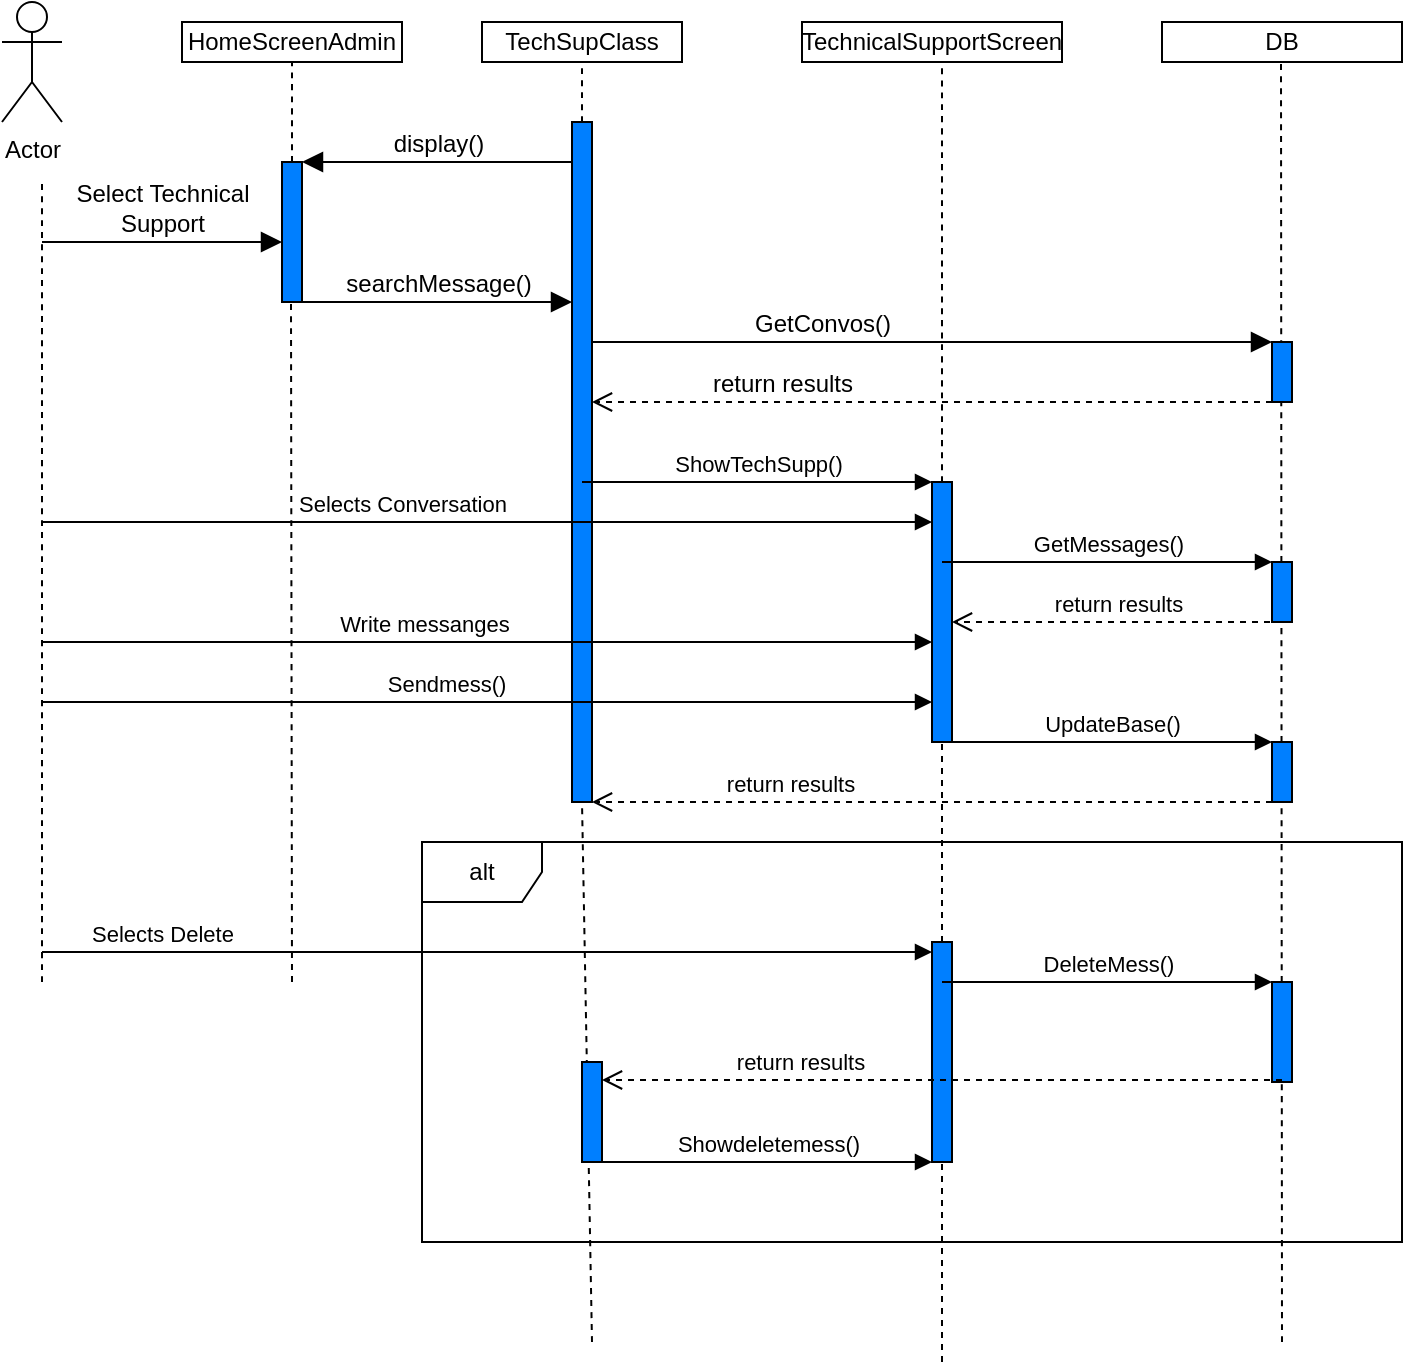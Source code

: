 <mxfile version="27.0.5">
  <diagram name="Page-1" id="2YBvvXClWsGukQMizWep">
    <mxGraphModel dx="1281" dy="567" grid="1" gridSize="10" guides="1" tooltips="1" connect="1" arrows="1" fold="1" page="1" pageScale="1" pageWidth="850" pageHeight="1100" math="0" shadow="0">
      <root>
        <mxCell id="0" />
        <mxCell id="1" parent="0" />
        <mxCell id="TdxsLVjeIcnPvg69hCgn-1" value="Actor" style="shape=umlActor;verticalLabelPosition=bottom;verticalAlign=top;html=1;outlineConnect=0;" parent="1" vertex="1">
          <mxGeometry x="10" y="30" width="30" height="60" as="geometry" />
        </mxCell>
        <mxCell id="TdxsLVjeIcnPvg69hCgn-2" value="DB" style="rounded=0;whiteSpace=wrap;html=1;" parent="1" vertex="1">
          <mxGeometry x="590" y="40" width="120" height="20" as="geometry" />
        </mxCell>
        <mxCell id="TdxsLVjeIcnPvg69hCgn-3" value="TechnicalSupportScreen" style="rounded=0;whiteSpace=wrap;html=1;" parent="1" vertex="1">
          <mxGeometry x="410" y="40" width="130" height="20" as="geometry" />
        </mxCell>
        <mxCell id="TdxsLVjeIcnPvg69hCgn-4" value="TechSupClass" style="rounded=0;whiteSpace=wrap;html=1;" parent="1" vertex="1">
          <mxGeometry x="250" y="40" width="100" height="20" as="geometry" />
        </mxCell>
        <mxCell id="TdxsLVjeIcnPvg69hCgn-5" value="HomeScreenAdmin" style="rounded=0;whiteSpace=wrap;html=1;" parent="1" vertex="1">
          <mxGeometry x="100" y="40" width="110" height="20" as="geometry" />
        </mxCell>
        <mxCell id="TdxsLVjeIcnPvg69hCgn-6" value="" style="endArrow=none;dashed=1;html=1;rounded=0;fontSize=12;startSize=8;endSize=8;curved=1;" parent="1" source="TdxsLVjeIcnPvg69hCgn-23" edge="1">
          <mxGeometry width="50" height="50" relative="1" as="geometry">
            <mxPoint x="480" y="520" as="sourcePoint" />
            <mxPoint x="480" y="60" as="targetPoint" />
          </mxGeometry>
        </mxCell>
        <mxCell id="TdxsLVjeIcnPvg69hCgn-7" value="" style="endArrow=none;dashed=1;html=1;rounded=0;fontSize=12;startSize=8;endSize=8;curved=1;" parent="1" source="TdxsLVjeIcnPvg69hCgn-16" edge="1">
          <mxGeometry width="50" height="50" relative="1" as="geometry">
            <mxPoint x="300" y="520" as="sourcePoint" />
            <mxPoint x="300" y="60" as="targetPoint" />
          </mxGeometry>
        </mxCell>
        <mxCell id="TdxsLVjeIcnPvg69hCgn-8" value="" style="endArrow=none;dashed=1;html=1;rounded=0;fontSize=12;startSize=8;endSize=8;curved=1;entryX=0.5;entryY=1;entryDx=0;entryDy=0;" parent="1" source="TdxsLVjeIcnPvg69hCgn-12" target="TdxsLVjeIcnPvg69hCgn-5" edge="1">
          <mxGeometry width="50" height="50" relative="1" as="geometry">
            <mxPoint x="160" y="520" as="sourcePoint" />
            <mxPoint x="140" y="60" as="targetPoint" />
          </mxGeometry>
        </mxCell>
        <mxCell id="TdxsLVjeIcnPvg69hCgn-9" value="" style="endArrow=none;dashed=1;html=1;rounded=0;fontSize=12;startSize=8;endSize=8;curved=1;" parent="1" edge="1">
          <mxGeometry width="50" height="50" relative="1" as="geometry">
            <mxPoint x="30" y="520" as="sourcePoint" />
            <mxPoint x="30" y="120" as="targetPoint" />
          </mxGeometry>
        </mxCell>
        <mxCell id="TdxsLVjeIcnPvg69hCgn-10" value="" style="endArrow=none;dashed=1;html=1;rounded=0;fontSize=12;startSize=8;endSize=8;curved=1;" parent="1" edge="1">
          <mxGeometry width="50" height="50" relative="1" as="geometry">
            <mxPoint x="650" y="700" as="sourcePoint" />
            <mxPoint x="649.5" y="60" as="targetPoint" />
          </mxGeometry>
        </mxCell>
        <mxCell id="TdxsLVjeIcnPvg69hCgn-11" value="Select Technical&lt;div&gt;Support&lt;/div&gt;" style="html=1;verticalAlign=bottom;endArrow=block;curved=0;rounded=0;fontSize=12;startSize=8;endSize=8;" parent="1" target="TdxsLVjeIcnPvg69hCgn-12" edge="1">
          <mxGeometry width="80" relative="1" as="geometry">
            <mxPoint x="30" y="150" as="sourcePoint" />
            <mxPoint x="130" y="150" as="targetPoint" />
          </mxGeometry>
        </mxCell>
        <mxCell id="TdxsLVjeIcnPvg69hCgn-12" value="" style="html=1;points=[[0,0,0,0,5],[0,1,0,0,-5],[1,0,0,0,5],[1,1,0,0,-5]];perimeter=orthogonalPerimeter;outlineConnect=0;targetShapes=umlLifeline;portConstraint=eastwest;newEdgeStyle={&quot;curved&quot;:0,&quot;rounded&quot;:0};fillColor=#007FFF;" parent="1" vertex="1">
          <mxGeometry x="150" y="110" width="10" height="70" as="geometry" />
        </mxCell>
        <mxCell id="TdxsLVjeIcnPvg69hCgn-13" value="searchMessage()" style="html=1;verticalAlign=bottom;endArrow=block;curved=0;rounded=0;fontSize=12;startSize=8;endSize=8;" parent="1" target="TdxsLVjeIcnPvg69hCgn-16" edge="1">
          <mxGeometry width="80" relative="1" as="geometry">
            <mxPoint x="160" y="180" as="sourcePoint" />
            <mxPoint x="230" y="180" as="targetPoint" />
          </mxGeometry>
        </mxCell>
        <mxCell id="TdxsLVjeIcnPvg69hCgn-14" value="display()" style="html=1;verticalAlign=bottom;endArrow=block;curved=0;rounded=0;fontSize=12;startSize=8;endSize=8;" parent="1" source="TdxsLVjeIcnPvg69hCgn-16" edge="1">
          <mxGeometry width="80" relative="1" as="geometry">
            <mxPoint x="250" y="130" as="sourcePoint" />
            <mxPoint x="160" y="110" as="targetPoint" />
          </mxGeometry>
        </mxCell>
        <mxCell id="TdxsLVjeIcnPvg69hCgn-15" value="" style="endArrow=none;dashed=1;html=1;rounded=0;fontSize=12;startSize=8;endSize=8;curved=1;" parent="1" edge="1">
          <mxGeometry width="50" height="50" relative="1" as="geometry">
            <mxPoint x="305" y="700" as="sourcePoint" />
            <mxPoint x="300" y="430" as="targetPoint" />
          </mxGeometry>
        </mxCell>
        <mxCell id="TdxsLVjeIcnPvg69hCgn-16" value="" style="html=1;points=[[0,0,0,0,5],[0,1,0,0,-5],[1,0,0,0,5],[1,1,0,0,-5]];perimeter=orthogonalPerimeter;outlineConnect=0;targetShapes=umlLifeline;portConstraint=eastwest;newEdgeStyle={&quot;curved&quot;:0,&quot;rounded&quot;:0};fillColor=#007FFF;" parent="1" vertex="1">
          <mxGeometry x="295" y="90" width="10" height="340" as="geometry" />
        </mxCell>
        <mxCell id="TdxsLVjeIcnPvg69hCgn-17" value="" style="endArrow=none;dashed=1;html=1;rounded=0;fontSize=12;startSize=8;endSize=8;curved=1;" parent="1" edge="1">
          <mxGeometry width="50" height="50" relative="1" as="geometry">
            <mxPoint x="155" y="520" as="sourcePoint" />
            <mxPoint x="154.5" y="180" as="targetPoint" />
          </mxGeometry>
        </mxCell>
        <mxCell id="TdxsLVjeIcnPvg69hCgn-18" value="" style="html=1;points=[[0,0,0,0,5],[0,1,0,0,-5],[1,0,0,0,5],[1,1,0,0,-5]];perimeter=orthogonalPerimeter;outlineConnect=0;targetShapes=umlLifeline;portConstraint=eastwest;newEdgeStyle={&quot;curved&quot;:0,&quot;rounded&quot;:0};fillColor=#007FFF;" parent="1" vertex="1">
          <mxGeometry x="645" y="200" width="10" height="30" as="geometry" />
        </mxCell>
        <mxCell id="TdxsLVjeIcnPvg69hCgn-19" value="GetConvos()" style="html=1;verticalAlign=bottom;endArrow=block;curved=0;rounded=0;fontSize=12;startSize=8;endSize=8;" parent="1" target="TdxsLVjeIcnPvg69hCgn-18" edge="1">
          <mxGeometry x="-0.324" width="80" relative="1" as="geometry">
            <mxPoint x="305" y="200" as="sourcePoint" />
            <mxPoint x="385" y="200" as="targetPoint" />
            <mxPoint as="offset" />
          </mxGeometry>
        </mxCell>
        <mxCell id="TdxsLVjeIcnPvg69hCgn-20" value="return results" style="html=1;verticalAlign=bottom;endArrow=open;dashed=1;endSize=8;curved=0;rounded=0;fontSize=12;" parent="1" target="TdxsLVjeIcnPvg69hCgn-16" edge="1">
          <mxGeometry x="0.441" relative="1" as="geometry">
            <mxPoint x="645" y="230" as="sourcePoint" />
            <mxPoint x="565" y="230" as="targetPoint" />
            <mxPoint as="offset" />
          </mxGeometry>
        </mxCell>
        <mxCell id="TdxsLVjeIcnPvg69hCgn-21" value="ShowTechSupp()" style="html=1;verticalAlign=bottom;endArrow=block;curved=0;rounded=0;" parent="1" target="TdxsLVjeIcnPvg69hCgn-23" edge="1">
          <mxGeometry width="80" relative="1" as="geometry">
            <mxPoint x="300" y="270" as="sourcePoint" />
            <mxPoint x="380" y="270" as="targetPoint" />
          </mxGeometry>
        </mxCell>
        <mxCell id="TdxsLVjeIcnPvg69hCgn-23" value="" style="html=1;points=[[0,0,0,0,5],[0,1,0,0,-5],[1,0,0,0,5],[1,1,0,0,-5]];perimeter=orthogonalPerimeter;outlineConnect=0;targetShapes=umlLifeline;portConstraint=eastwest;newEdgeStyle={&quot;curved&quot;:0,&quot;rounded&quot;:0};fillColor=#007FFF;" parent="1" vertex="1">
          <mxGeometry x="475" y="270" width="10" height="130" as="geometry" />
        </mxCell>
        <mxCell id="TdxsLVjeIcnPvg69hCgn-24" value="Selects Conversation" style="html=1;verticalAlign=bottom;endArrow=block;curved=0;rounded=0;" parent="1" target="TdxsLVjeIcnPvg69hCgn-23" edge="1">
          <mxGeometry x="-0.191" width="80" relative="1" as="geometry">
            <mxPoint x="30" y="290" as="sourcePoint" />
            <mxPoint x="110" y="290" as="targetPoint" />
            <mxPoint as="offset" />
          </mxGeometry>
        </mxCell>
        <mxCell id="TdxsLVjeIcnPvg69hCgn-25" value="GetMessages()" style="html=1;verticalAlign=bottom;endArrow=block;curved=0;rounded=0;" parent="1" target="TdxsLVjeIcnPvg69hCgn-26" edge="1">
          <mxGeometry width="80" relative="1" as="geometry">
            <mxPoint x="480" y="310" as="sourcePoint" />
            <mxPoint x="560" y="310" as="targetPoint" />
          </mxGeometry>
        </mxCell>
        <mxCell id="TdxsLVjeIcnPvg69hCgn-26" value="" style="html=1;points=[[0,0,0,0,5],[0,1,0,0,-5],[1,0,0,0,5],[1,1,0,0,-5]];perimeter=orthogonalPerimeter;outlineConnect=0;targetShapes=umlLifeline;portConstraint=eastwest;newEdgeStyle={&quot;curved&quot;:0,&quot;rounded&quot;:0};fillColor=#007FFF;" parent="1" vertex="1">
          <mxGeometry x="645" y="310" width="10" height="30" as="geometry" />
        </mxCell>
        <mxCell id="TdxsLVjeIcnPvg69hCgn-27" value="return results" style="html=1;verticalAlign=bottom;endArrow=open;dashed=1;endSize=8;curved=0;rounded=0;" parent="1" target="TdxsLVjeIcnPvg69hCgn-23" edge="1">
          <mxGeometry relative="1" as="geometry">
            <mxPoint x="650" y="340" as="sourcePoint" />
            <mxPoint x="570" y="340" as="targetPoint" />
          </mxGeometry>
        </mxCell>
        <mxCell id="TdxsLVjeIcnPvg69hCgn-28" value="Write messanges" style="html=1;verticalAlign=bottom;endArrow=block;curved=0;rounded=0;" parent="1" target="TdxsLVjeIcnPvg69hCgn-23" edge="1">
          <mxGeometry x="-0.142" width="80" relative="1" as="geometry">
            <mxPoint x="30" y="350" as="sourcePoint" />
            <mxPoint x="450" y="350" as="targetPoint" />
            <mxPoint as="offset" />
          </mxGeometry>
        </mxCell>
        <mxCell id="TdxsLVjeIcnPvg69hCgn-29" value="Sendmess()" style="html=1;verticalAlign=bottom;endArrow=block;curved=0;rounded=0;" parent="1" target="TdxsLVjeIcnPvg69hCgn-23" edge="1">
          <mxGeometry x="-0.095" width="80" relative="1" as="geometry">
            <mxPoint x="30" y="380" as="sourcePoint" />
            <mxPoint x="470" y="380" as="targetPoint" />
            <mxPoint as="offset" />
          </mxGeometry>
        </mxCell>
        <mxCell id="TdxsLVjeIcnPvg69hCgn-30" value="UpdateBase()" style="html=1;verticalAlign=bottom;endArrow=block;curved=0;rounded=0;" parent="1" target="TdxsLVjeIcnPvg69hCgn-31" edge="1">
          <mxGeometry width="80" relative="1" as="geometry">
            <mxPoint x="485" y="400" as="sourcePoint" />
            <mxPoint x="650" y="400" as="targetPoint" />
          </mxGeometry>
        </mxCell>
        <mxCell id="TdxsLVjeIcnPvg69hCgn-31" value="" style="html=1;points=[[0,0,0,0,5],[0,1,0,0,-5],[1,0,0,0,5],[1,1,0,0,-5]];perimeter=orthogonalPerimeter;outlineConnect=0;targetShapes=umlLifeline;portConstraint=eastwest;newEdgeStyle={&quot;curved&quot;:0,&quot;rounded&quot;:0};fillColor=#007FFF;" parent="1" vertex="1">
          <mxGeometry x="645" y="400" width="10" height="30" as="geometry" />
        </mxCell>
        <mxCell id="TdxsLVjeIcnPvg69hCgn-32" value="return results" style="html=1;verticalAlign=bottom;endArrow=open;dashed=1;endSize=8;curved=0;rounded=0;" parent="1" target="TdxsLVjeIcnPvg69hCgn-16" edge="1">
          <mxGeometry x="0.419" relative="1" as="geometry">
            <mxPoint x="645" y="430" as="sourcePoint" />
            <mxPoint x="350" y="430" as="targetPoint" />
            <mxPoint as="offset" />
          </mxGeometry>
        </mxCell>
        <mxCell id="TdxsLVjeIcnPvg69hCgn-34" value="alt" style="shape=umlFrame;whiteSpace=wrap;html=1;pointerEvents=0;" parent="1" vertex="1">
          <mxGeometry x="220" y="450" width="490" height="200" as="geometry" />
        </mxCell>
        <mxCell id="TdxsLVjeIcnPvg69hCgn-35" value="Selects Delete" style="html=1;verticalAlign=bottom;endArrow=block;curved=0;rounded=0;entryX=0;entryY=0;entryDx=0;entryDy=5;entryPerimeter=0;" parent="1" target="TdxsLVjeIcnPvg69hCgn-36" edge="1">
          <mxGeometry x="-0.733" width="80" relative="1" as="geometry">
            <mxPoint x="30" y="505" as="sourcePoint" />
            <mxPoint x="480" y="500" as="targetPoint" />
            <mxPoint as="offset" />
          </mxGeometry>
        </mxCell>
        <mxCell id="TdxsLVjeIcnPvg69hCgn-40" value="" style="endArrow=none;dashed=1;html=1;rounded=0;" parent="1" source="TdxsLVjeIcnPvg69hCgn-36" target="TdxsLVjeIcnPvg69hCgn-23" edge="1">
          <mxGeometry width="50" height="50" relative="1" as="geometry">
            <mxPoint x="480" y="710" as="sourcePoint" />
            <mxPoint x="480" y="410" as="targetPoint" />
          </mxGeometry>
        </mxCell>
        <mxCell id="TdxsLVjeIcnPvg69hCgn-41" value="" style="endArrow=none;dashed=1;html=1;rounded=0;" parent="1" target="TdxsLVjeIcnPvg69hCgn-36" edge="1">
          <mxGeometry width="50" height="50" relative="1" as="geometry">
            <mxPoint x="480" y="710" as="sourcePoint" />
            <mxPoint x="480" y="400" as="targetPoint" />
          </mxGeometry>
        </mxCell>
        <mxCell id="TdxsLVjeIcnPvg69hCgn-36" value="" style="html=1;points=[[0,0,0,0,5],[0,1,0,0,-5],[1,0,0,0,5],[1,1,0,0,-5]];perimeter=orthogonalPerimeter;outlineConnect=0;targetShapes=umlLifeline;portConstraint=eastwest;newEdgeStyle={&quot;curved&quot;:0,&quot;rounded&quot;:0};fillColor=#007FFF;" parent="1" vertex="1">
          <mxGeometry x="475" y="500" width="10" height="110" as="geometry" />
        </mxCell>
        <mxCell id="TdxsLVjeIcnPvg69hCgn-43" value="DeleteMess()" style="html=1;verticalAlign=bottom;endArrow=block;curved=0;rounded=0;entryX=0;entryY=0;entryDx=0;entryDy=0;entryPerimeter=0;" parent="1" target="TdxsLVjeIcnPvg69hCgn-44" edge="1">
          <mxGeometry width="80" relative="1" as="geometry">
            <mxPoint x="480" y="520" as="sourcePoint" />
            <mxPoint x="650" y="520" as="targetPoint" />
          </mxGeometry>
        </mxCell>
        <mxCell id="TdxsLVjeIcnPvg69hCgn-44" value="" style="html=1;points=[[0,0,0,0,5],[0,1,0,0,-5],[1,0,0,0,5],[1,1,0,0,-5]];perimeter=orthogonalPerimeter;outlineConnect=0;targetShapes=umlLifeline;portConstraint=eastwest;newEdgeStyle={&quot;curved&quot;:0,&quot;rounded&quot;:0};fillColor=#007FFF;" parent="1" vertex="1">
          <mxGeometry x="645" y="520" width="10" height="50" as="geometry" />
        </mxCell>
        <mxCell id="TdxsLVjeIcnPvg69hCgn-46" value="" style="html=1;points=[[0,0,0,0,5],[0,1,0,0,-5],[1,0,0,0,5],[1,1,0,0,-5]];perimeter=orthogonalPerimeter;outlineConnect=0;targetShapes=umlLifeline;portConstraint=eastwest;newEdgeStyle={&quot;curved&quot;:0,&quot;rounded&quot;:0};fillColor=#007FFF;" parent="1" vertex="1">
          <mxGeometry x="300" y="560" width="10" height="50" as="geometry" />
        </mxCell>
        <mxCell id="TdxsLVjeIcnPvg69hCgn-47" value="return results" style="html=1;verticalAlign=bottom;endArrow=open;dashed=1;endSize=8;curved=0;rounded=0;" parent="1" edge="1">
          <mxGeometry x="0.419" relative="1" as="geometry">
            <mxPoint x="650" y="569" as="sourcePoint" />
            <mxPoint x="310" y="569" as="targetPoint" />
            <mxPoint as="offset" />
          </mxGeometry>
        </mxCell>
        <mxCell id="TdxsLVjeIcnPvg69hCgn-48" value="Showdeletemess()" style="html=1;verticalAlign=bottom;endArrow=block;curved=0;rounded=0;" parent="1" target="TdxsLVjeIcnPvg69hCgn-36" edge="1">
          <mxGeometry width="80" relative="1" as="geometry">
            <mxPoint x="310" y="610" as="sourcePoint" />
            <mxPoint x="390" y="610" as="targetPoint" />
          </mxGeometry>
        </mxCell>
      </root>
    </mxGraphModel>
  </diagram>
</mxfile>
